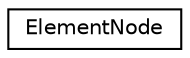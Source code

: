 digraph "Graphical Class Hierarchy"
{
 // LATEX_PDF_SIZE
  edge [fontname="Helvetica",fontsize="10",labelfontname="Helvetica",labelfontsize="10"];
  node [fontname="Helvetica",fontsize="10",shape=record];
  rankdir="LR";
  Node0 [label="ElementNode",height=0.2,width=0.4,color="black", fillcolor="white", style="filled",URL="$classElementNode.html",tooltip=" "];
}
